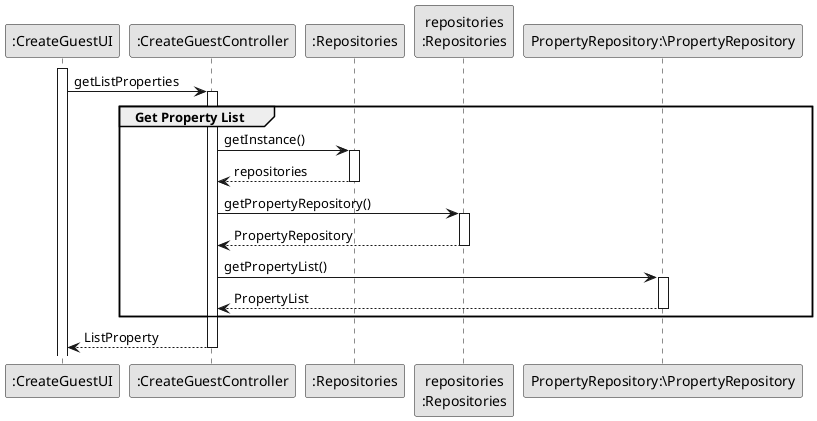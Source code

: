 @startuml
skinparam monochrome true
skinparam packageStyle rectangle
skinparam shadowing false

participant ":CreateGuestUI" as UI
participant ":CreateGuestController" as CTRL
participant ":Repositories" as RepositorySingleton
participant "repositories\n:Repositories" as PLAT
participant "PropertyRepository:\PropertyRepository" as PropertyRepository


 activate UI
 UI -> CTRL : getListProperties
            activate CTRL


group Get Property List
                CTRL -> RepositorySingleton : getInstance()
                activate RepositorySingleton

                    RepositorySingleton --> CTRL: repositories
                deactivate RepositorySingleton

                CTRL -> PLAT : getPropertyRepository()
                activate PLAT

                    PLAT --> CTRL: PropertyRepository
                deactivate PLAT

    CTRL -> PropertyRepository : getPropertyList()
             activate PropertyRepository

                 PropertyRepository --> CTRL : PropertyList
             deactivate PropertyRepository

end
                CTRL --> UI : ListProperty
            deactivate CTRL


@enduml